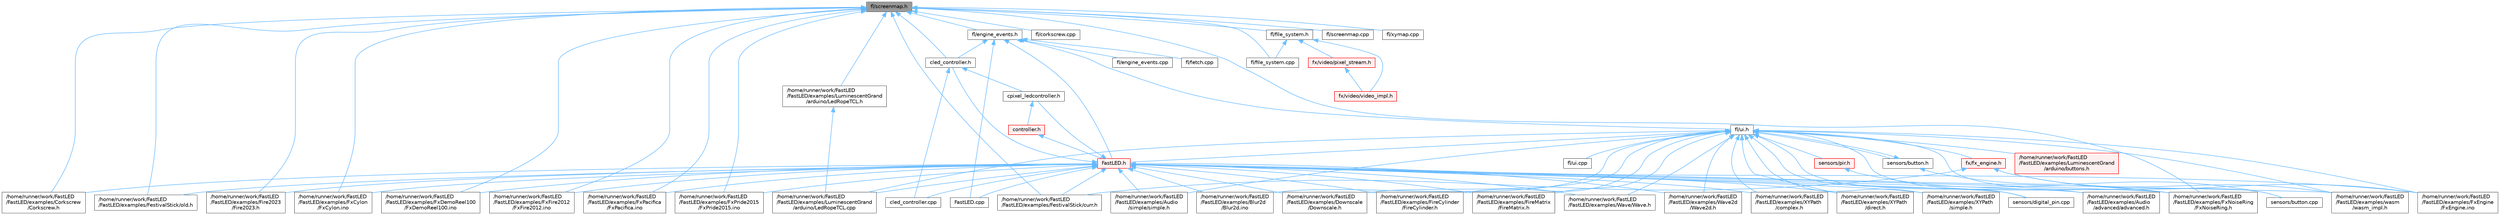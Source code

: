 digraph "fl/screenmap.h"
{
 // INTERACTIVE_SVG=YES
 // LATEX_PDF_SIZE
  bgcolor="transparent";
  edge [fontname=Helvetica,fontsize=10,labelfontname=Helvetica,labelfontsize=10];
  node [fontname=Helvetica,fontsize=10,shape=box,height=0.2,width=0.4];
  Node1 [id="Node000001",label="fl/screenmap.h",height=0.2,width=0.4,color="gray40", fillcolor="grey60", style="filled", fontcolor="black",tooltip=" "];
  Node1 -> Node2 [id="edge1_Node000001_Node000002",dir="back",color="steelblue1",style="solid",tooltip=" "];
  Node2 [id="Node000002",label="/home/runner/work/FastLED\l/FastLED/examples/Corkscrew\l/Corkscrew.h",height=0.2,width=0.4,color="grey40", fillcolor="white", style="filled",URL="$df/d40/examples_2_corkscrew_2corkscrew_8h.html",tooltip=" "];
  Node1 -> Node3 [id="edge2_Node000001_Node000003",dir="back",color="steelblue1",style="solid",tooltip=" "];
  Node3 [id="Node000003",label="/home/runner/work/FastLED\l/FastLED/examples/FestivalStick/curr.h",height=0.2,width=0.4,color="grey40", fillcolor="white", style="filled",URL="$d4/d06/curr_8h.html",tooltip=" "];
  Node1 -> Node4 [id="edge3_Node000001_Node000004",dir="back",color="steelblue1",style="solid",tooltip=" "];
  Node4 [id="Node000004",label="/home/runner/work/FastLED\l/FastLED/examples/FestivalStick/old.h",height=0.2,width=0.4,color="grey40", fillcolor="white", style="filled",URL="$d7/da1/old_8h.html",tooltip=" "];
  Node1 -> Node5 [id="edge4_Node000001_Node000005",dir="back",color="steelblue1",style="solid",tooltip=" "];
  Node5 [id="Node000005",label="/home/runner/work/FastLED\l/FastLED/examples/Fire2023\l/Fire2023.h",height=0.2,width=0.4,color="grey40", fillcolor="white", style="filled",URL="$de/d71/_fire2023_8h.html",tooltip=" "];
  Node1 -> Node6 [id="edge5_Node000001_Node000006",dir="back",color="steelblue1",style="solid",tooltip=" "];
  Node6 [id="Node000006",label="/home/runner/work/FastLED\l/FastLED/examples/FxCylon\l/FxCylon.ino",height=0.2,width=0.4,color="grey40", fillcolor="white", style="filled",URL="$db/d86/_fx_cylon_8ino.html",tooltip="Cylon eye effect with ScreenMap."];
  Node1 -> Node7 [id="edge6_Node000001_Node000007",dir="back",color="steelblue1",style="solid",tooltip=" "];
  Node7 [id="Node000007",label="/home/runner/work/FastLED\l/FastLED/examples/FxDemoReel100\l/FxDemoReel100.ino",height=0.2,width=0.4,color="grey40", fillcolor="white", style="filled",URL="$d1/d8f/_fx_demo_reel100_8ino.html",tooltip="DemoReel100 effects collection with ScreenMap."];
  Node1 -> Node8 [id="edge7_Node000001_Node000008",dir="back",color="steelblue1",style="solid",tooltip=" "];
  Node8 [id="Node000008",label="/home/runner/work/FastLED\l/FastLED/examples/FxFire2012\l/FxFire2012.ino",height=0.2,width=0.4,color="grey40", fillcolor="white", style="filled",URL="$df/d57/_fx_fire2012_8ino.html",tooltip="Fire2012 effect with ScreenMap."];
  Node1 -> Node9 [id="edge8_Node000001_Node000009",dir="back",color="steelblue1",style="solid",tooltip=" "];
  Node9 [id="Node000009",label="/home/runner/work/FastLED\l/FastLED/examples/FxNoiseRing\l/FxNoiseRing.h",height=0.2,width=0.4,color="grey40", fillcolor="white", style="filled",URL="$d5/d77/_fx_noise_ring_8h.html",tooltip=" "];
  Node1 -> Node10 [id="edge9_Node000001_Node000010",dir="back",color="steelblue1",style="solid",tooltip=" "];
  Node10 [id="Node000010",label="/home/runner/work/FastLED\l/FastLED/examples/FxPacifica\l/FxPacifica.ino",height=0.2,width=0.4,color="grey40", fillcolor="white", style="filled",URL="$dc/ded/_fx_pacifica_8ino.html",tooltip="Pacifica ocean effect with ScreenMap."];
  Node1 -> Node11 [id="edge10_Node000001_Node000011",dir="back",color="steelblue1",style="solid",tooltip=" "];
  Node11 [id="Node000011",label="/home/runner/work/FastLED\l/FastLED/examples/FxPride2015\l/FxPride2015.ino",height=0.2,width=0.4,color="grey40", fillcolor="white", style="filled",URL="$d2/db0/_fx_pride2015_8ino.html",tooltip="Pride2015 effect with ScreenMap."];
  Node1 -> Node12 [id="edge11_Node000001_Node000012",dir="back",color="steelblue1",style="solid",tooltip=" "];
  Node12 [id="Node000012",label="/home/runner/work/FastLED\l/FastLED/examples/LuminescentGrand\l/arduino/LedRopeTCL.h",height=0.2,width=0.4,color="grey40", fillcolor="white", style="filled",URL="$d9/d7e/_led_rope_t_c_l_8h.html",tooltip=" "];
  Node12 -> Node13 [id="edge12_Node000012_Node000013",dir="back",color="steelblue1",style="solid",tooltip=" "];
  Node13 [id="Node000013",label="/home/runner/work/FastLED\l/FastLED/examples/LuminescentGrand\l/arduino/LedRopeTCL.cpp",height=0.2,width=0.4,color="grey40", fillcolor="white", style="filled",URL="$d6/dc9/_led_rope_t_c_l_8cpp.html",tooltip=" "];
  Node1 -> Node14 [id="edge13_Node000001_Node000014",dir="back",color="steelblue1",style="solid",tooltip=" "];
  Node14 [id="Node000014",label="cled_controller.h",height=0.2,width=0.4,color="grey40", fillcolor="white", style="filled",URL="$db/d6d/cled__controller_8h.html",tooltip="base definitions used by led controllers for writing out led data"];
  Node14 -> Node15 [id="edge14_Node000014_Node000015",dir="back",color="steelblue1",style="solid",tooltip=" "];
  Node15 [id="Node000015",label="cled_controller.cpp",height=0.2,width=0.4,color="grey40", fillcolor="white", style="filled",URL="$dd/dd8/cled__controller_8cpp.html",tooltip="base definitions used by led controllers for writing out led data"];
  Node14 -> Node16 [id="edge15_Node000014_Node000016",dir="back",color="steelblue1",style="solid",tooltip=" "];
  Node16 [id="Node000016",label="cpixel_ledcontroller.h",height=0.2,width=0.4,color="grey40", fillcolor="white", style="filled",URL="$d9/d57/cpixel__ledcontroller_8h.html",tooltip="defines the templated version of the CLEDController class"];
  Node16 -> Node17 [id="edge16_Node000016_Node000017",dir="back",color="steelblue1",style="solid",tooltip=" "];
  Node17 [id="Node000017",label="controller.h",height=0.2,width=0.4,color="red", fillcolor="#FFF0F0", style="filled",URL="$d2/dd9/controller_8h.html",tooltip="deprecated: base definitions used by led controllers for writing out led data"];
  Node17 -> Node18 [id="edge17_Node000017_Node000018",dir="back",color="steelblue1",style="solid",tooltip=" "];
  Node18 [id="Node000018",label="FastLED.h",height=0.2,width=0.4,color="red", fillcolor="#FFF0F0", style="filled",URL="$db/d97/_fast_l_e_d_8h.html",tooltip="central include file for FastLED, defines the CFastLED class/object"];
  Node18 -> Node27 [id="edge18_Node000018_Node000027",dir="back",color="steelblue1",style="solid",tooltip=" "];
  Node27 [id="Node000027",label="/home/runner/work/FastLED\l/FastLED/examples/Audio\l/advanced/advanced.h",height=0.2,width=0.4,color="grey40", fillcolor="white", style="filled",URL="$da/dc7/advanced_8h.html",tooltip=" "];
  Node18 -> Node28 [id="edge19_Node000018_Node000028",dir="back",color="steelblue1",style="solid",tooltip=" "];
  Node28 [id="Node000028",label="/home/runner/work/FastLED\l/FastLED/examples/Audio\l/simple/simple.h",height=0.2,width=0.4,color="grey40", fillcolor="white", style="filled",URL="$db/d49/_audio_2simple_2simple_8h.html",tooltip=" "];
  Node18 -> Node33 [id="edge20_Node000018_Node000033",dir="back",color="steelblue1",style="solid",tooltip=" "];
  Node33 [id="Node000033",label="/home/runner/work/FastLED\l/FastLED/examples/Blur2d\l/Blur2d.ino",height=0.2,width=0.4,color="grey40", fillcolor="white", style="filled",URL="$df/d42/_blur2d_8ino.html",tooltip="Demonstrates 2D blur effects on LED matrix."];
  Node18 -> Node2 [id="edge21_Node000018_Node000002",dir="back",color="steelblue1",style="solid",tooltip=" "];
  Node18 -> Node45 [id="edge22_Node000018_Node000045",dir="back",color="steelblue1",style="solid",tooltip=" "];
  Node45 [id="Node000045",label="/home/runner/work/FastLED\l/FastLED/examples/Downscale\l/Downscale.h",height=0.2,width=0.4,color="grey40", fillcolor="white", style="filled",URL="$d6/d1a/examples_2_downscale_2downscale_8h.html",tooltip=" "];
  Node18 -> Node3 [id="edge23_Node000018_Node000003",dir="back",color="steelblue1",style="solid",tooltip=" "];
  Node18 -> Node4 [id="edge24_Node000018_Node000004",dir="back",color="steelblue1",style="solid",tooltip=" "];
  Node18 -> Node5 [id="edge25_Node000018_Node000005",dir="back",color="steelblue1",style="solid",tooltip=" "];
  Node18 -> Node54 [id="edge26_Node000018_Node000054",dir="back",color="steelblue1",style="solid",tooltip=" "];
  Node54 [id="Node000054",label="/home/runner/work/FastLED\l/FastLED/examples/FireCylinder\l/FireCylinder.h",height=0.2,width=0.4,color="grey40", fillcolor="white", style="filled",URL="$d8/dd0/_fire_cylinder_8h.html",tooltip=" "];
  Node18 -> Node56 [id="edge27_Node000018_Node000056",dir="back",color="steelblue1",style="solid",tooltip=" "];
  Node56 [id="Node000056",label="/home/runner/work/FastLED\l/FastLED/examples/FireMatrix\l/FireMatrix.h",height=0.2,width=0.4,color="grey40", fillcolor="white", style="filled",URL="$d5/d88/_fire_matrix_8h.html",tooltip=" "];
  Node18 -> Node6 [id="edge28_Node000018_Node000006",dir="back",color="steelblue1",style="solid",tooltip=" "];
  Node18 -> Node7 [id="edge29_Node000018_Node000007",dir="back",color="steelblue1",style="solid",tooltip=" "];
  Node18 -> Node59 [id="edge30_Node000018_Node000059",dir="back",color="steelblue1",style="solid",tooltip=" "];
  Node59 [id="Node000059",label="/home/runner/work/FastLED\l/FastLED/examples/FxEngine\l/FxEngine.ino",height=0.2,width=0.4,color="grey40", fillcolor="white", style="filled",URL="$d6/d35/_fx_engine_8ino.html",tooltip="Demonstrates FxEngine for switching between effects."];
  Node18 -> Node8 [id="edge31_Node000018_Node000008",dir="back",color="steelblue1",style="solid",tooltip=" "];
  Node18 -> Node9 [id="edge32_Node000018_Node000009",dir="back",color="steelblue1",style="solid",tooltip=" "];
  Node18 -> Node10 [id="edge33_Node000018_Node000010",dir="back",color="steelblue1",style="solid",tooltip=" "];
  Node18 -> Node11 [id="edge34_Node000018_Node000011",dir="back",color="steelblue1",style="solid",tooltip=" "];
  Node18 -> Node13 [id="edge35_Node000018_Node000013",dir="back",color="steelblue1",style="solid",tooltip=" "];
  Node18 -> Node98 [id="edge36_Node000018_Node000098",dir="back",color="steelblue1",style="solid",tooltip=" "];
  Node98 [id="Node000098",label="/home/runner/work/FastLED\l/FastLED/examples/Wave/Wave.h",height=0.2,width=0.4,color="grey40", fillcolor="white", style="filled",URL="$d8/d78/examples_2_wave_2wave_8h.html",tooltip=" "];
  Node18 -> Node99 [id="edge37_Node000018_Node000099",dir="back",color="steelblue1",style="solid",tooltip=" "];
  Node99 [id="Node000099",label="/home/runner/work/FastLED\l/FastLED/examples/Wave2d\l/Wave2d.h",height=0.2,width=0.4,color="grey40", fillcolor="white", style="filled",URL="$d5/d94/_wave2d_8h.html",tooltip=" "];
  Node18 -> Node101 [id="edge38_Node000018_Node000101",dir="back",color="steelblue1",style="solid",tooltip=" "];
  Node101 [id="Node000101",label="/home/runner/work/FastLED\l/FastLED/examples/XYPath\l/complex.h",height=0.2,width=0.4,color="grey40", fillcolor="white", style="filled",URL="$d7/d3b/complex_8h.html",tooltip=" "];
  Node18 -> Node102 [id="edge39_Node000018_Node000102",dir="back",color="steelblue1",style="solid",tooltip=" "];
  Node102 [id="Node000102",label="/home/runner/work/FastLED\l/FastLED/examples/XYPath\l/direct.h",height=0.2,width=0.4,color="grey40", fillcolor="white", style="filled",URL="$d6/daf/direct_8h.html",tooltip=" "];
  Node18 -> Node103 [id="edge40_Node000018_Node000103",dir="back",color="steelblue1",style="solid",tooltip=" "];
  Node103 [id="Node000103",label="/home/runner/work/FastLED\l/FastLED/examples/XYPath\l/simple.h",height=0.2,width=0.4,color="grey40", fillcolor="white", style="filled",URL="$d3/d52/_x_y_path_2simple_8h.html",tooltip=" "];
  Node18 -> Node105 [id="edge41_Node000018_Node000105",dir="back",color="steelblue1",style="solid",tooltip=" "];
  Node105 [id="Node000105",label="/home/runner/work/FastLED\l/FastLED/examples/wasm\l/wasm_impl.h",height=0.2,width=0.4,color="grey40", fillcolor="white", style="filled",URL="$da/d40/wasm__impl_8h.html",tooltip=" "];
  Node18 -> Node106 [id="edge42_Node000018_Node000106",dir="back",color="steelblue1",style="solid",tooltip=" "];
  Node106 [id="Node000106",label="FastLED.cpp",height=0.2,width=0.4,color="grey40", fillcolor="white", style="filled",URL="$d6/dda/_fast_l_e_d_8cpp.html",tooltip="Central source file for FastLED, implements the CFastLED class/object."];
  Node18 -> Node15 [id="edge43_Node000018_Node000015",dir="back",color="steelblue1",style="solid",tooltip=" "];
  Node18 -> Node14 [id="edge44_Node000018_Node000014",dir="back",color="steelblue1",style="solid",tooltip=" "];
  Node18 -> Node16 [id="edge45_Node000018_Node000016",dir="back",color="steelblue1",style="solid",tooltip=" "];
  Node18 -> Node116 [id="edge46_Node000018_Node000116",dir="back",color="steelblue1",style="solid",tooltip=" "];
  Node116 [id="Node000116",label="sensors/digital_pin.cpp",height=0.2,width=0.4,color="grey40", fillcolor="white", style="filled",URL="$de/d2b/digital__pin_8cpp.html",tooltip=" "];
  Node1 -> Node160 [id="edge47_Node000001_Node000160",dir="back",color="steelblue1",style="solid",tooltip=" "];
  Node160 [id="Node000160",label="fl/corkscrew.cpp",height=0.2,width=0.4,color="grey40", fillcolor="white", style="filled",URL="$d3/d9b/corkscrew_8cpp.html",tooltip=" "];
  Node1 -> Node161 [id="edge48_Node000001_Node000161",dir="back",color="steelblue1",style="solid",tooltip=" "];
  Node161 [id="Node000161",label="fl/engine_events.h",height=0.2,width=0.4,color="grey40", fillcolor="white", style="filled",URL="$db/dc0/engine__events_8h.html",tooltip=" "];
  Node161 -> Node106 [id="edge49_Node000161_Node000106",dir="back",color="steelblue1",style="solid",tooltip=" "];
  Node161 -> Node18 [id="edge50_Node000161_Node000018",dir="back",color="steelblue1",style="solid",tooltip=" "];
  Node161 -> Node14 [id="edge51_Node000161_Node000014",dir="back",color="steelblue1",style="solid",tooltip=" "];
  Node161 -> Node162 [id="edge52_Node000161_Node000162",dir="back",color="steelblue1",style="solid",tooltip=" "];
  Node162 [id="Node000162",label="fl/engine_events.cpp",height=0.2,width=0.4,color="grey40", fillcolor="white", style="filled",URL="$d5/d7d/engine__events_8cpp.html",tooltip=" "];
  Node161 -> Node163 [id="edge53_Node000161_Node000163",dir="back",color="steelblue1",style="solid",tooltip=" "];
  Node163 [id="Node000163",label="fl/fetch.cpp",height=0.2,width=0.4,color="grey40", fillcolor="white", style="filled",URL="$d9/ddd/fetch_8cpp.html",tooltip=" "];
  Node161 -> Node164 [id="edge54_Node000161_Node000164",dir="back",color="steelblue1",style="solid",tooltip=" "];
  Node164 [id="Node000164",label="fl/ui.h",height=0.2,width=0.4,color="grey40", fillcolor="white", style="filled",URL="$d9/d3b/ui_8h.html",tooltip=" "];
  Node164 -> Node27 [id="edge55_Node000164_Node000027",dir="back",color="steelblue1",style="solid",tooltip=" "];
  Node164 -> Node28 [id="edge56_Node000164_Node000028",dir="back",color="steelblue1",style="solid",tooltip=" "];
  Node164 -> Node33 [id="edge57_Node000164_Node000033",dir="back",color="steelblue1",style="solid",tooltip=" "];
  Node164 -> Node45 [id="edge58_Node000164_Node000045",dir="back",color="steelblue1",style="solid",tooltip=" "];
  Node164 -> Node54 [id="edge59_Node000164_Node000054",dir="back",color="steelblue1",style="solid",tooltip=" "];
  Node164 -> Node56 [id="edge60_Node000164_Node000056",dir="back",color="steelblue1",style="solid",tooltip=" "];
  Node164 -> Node59 [id="edge61_Node000164_Node000059",dir="back",color="steelblue1",style="solid",tooltip=" "];
  Node164 -> Node9 [id="edge62_Node000164_Node000009",dir="back",color="steelblue1",style="solid",tooltip=" "];
  Node164 -> Node13 [id="edge63_Node000164_Node000013",dir="back",color="steelblue1",style="solid",tooltip=" "];
  Node164 -> Node165 [id="edge64_Node000164_Node000165",dir="back",color="steelblue1",style="solid",tooltip=" "];
  Node165 [id="Node000165",label="/home/runner/work/FastLED\l/FastLED/examples/LuminescentGrand\l/arduino/buttons.h",height=0.2,width=0.4,color="red", fillcolor="#FFF0F0", style="filled",URL="$de/d05/buttons_8h.html",tooltip=" "];
  Node164 -> Node98 [id="edge65_Node000164_Node000098",dir="back",color="steelblue1",style="solid",tooltip=" "];
  Node164 -> Node99 [id="edge66_Node000164_Node000099",dir="back",color="steelblue1",style="solid",tooltip=" "];
  Node164 -> Node101 [id="edge67_Node000164_Node000101",dir="back",color="steelblue1",style="solid",tooltip=" "];
  Node164 -> Node102 [id="edge68_Node000164_Node000102",dir="back",color="steelblue1",style="solid",tooltip=" "];
  Node164 -> Node103 [id="edge69_Node000164_Node000103",dir="back",color="steelblue1",style="solid",tooltip=" "];
  Node164 -> Node105 [id="edge70_Node000164_Node000105",dir="back",color="steelblue1",style="solid",tooltip=" "];
  Node164 -> Node18 [id="edge71_Node000164_Node000018",dir="back",color="steelblue1",style="solid",tooltip=" "];
  Node164 -> Node167 [id="edge72_Node000164_Node000167",dir="back",color="steelblue1",style="solid",tooltip=" "];
  Node167 [id="Node000167",label="fl/ui.cpp",height=0.2,width=0.4,color="grey40", fillcolor="white", style="filled",URL="$d4/d38/ui_8cpp.html",tooltip=" "];
  Node164 -> Node168 [id="edge73_Node000164_Node000168",dir="back",color="steelblue1",style="solid",tooltip=" "];
  Node168 [id="Node000168",label="fx/fx_engine.h",height=0.2,width=0.4,color="red", fillcolor="#FFF0F0", style="filled",URL="$d9/d3c/fx__engine_8h.html",tooltip=" "];
  Node168 -> Node3 [id="edge74_Node000168_Node000003",dir="back",color="steelblue1",style="solid",tooltip=" "];
  Node168 -> Node59 [id="edge75_Node000168_Node000059",dir="back",color="steelblue1",style="solid",tooltip=" "];
  Node168 -> Node105 [id="edge76_Node000168_Node000105",dir="back",color="steelblue1",style="solid",tooltip=" "];
  Node164 -> Node170 [id="edge77_Node000164_Node000170",dir="back",color="steelblue1",style="solid",tooltip=" "];
  Node170 [id="Node000170",label="sensors/button.cpp",height=0.2,width=0.4,color="grey40", fillcolor="white", style="filled",URL="$d6/df7/button_8cpp.html",tooltip=" "];
  Node164 -> Node171 [id="edge78_Node000164_Node000171",dir="back",color="steelblue1",style="solid",tooltip=" "];
  Node171 [id="Node000171",label="sensors/button.h",height=0.2,width=0.4,color="grey40", fillcolor="white", style="filled",URL="$d7/d0e/button_8h.html",tooltip=" "];
  Node171 -> Node164 [id="edge79_Node000171_Node000164",dir="back",color="steelblue1",style="solid",tooltip=" "];
  Node171 -> Node170 [id="edge80_Node000171_Node000170",dir="back",color="steelblue1",style="solid",tooltip=" "];
  Node164 -> Node116 [id="edge81_Node000164_Node000116",dir="back",color="steelblue1",style="solid",tooltip=" "];
  Node164 -> Node172 [id="edge82_Node000164_Node000172",dir="back",color="steelblue1",style="solid",tooltip=" "];
  Node172 [id="Node000172",label="sensors/pir.h",height=0.2,width=0.4,color="red", fillcolor="#FFF0F0", style="filled",URL="$d9/dd3/pir_8h.html",tooltip=" "];
  Node172 -> Node9 [id="edge83_Node000172_Node000009",dir="back",color="steelblue1",style="solid",tooltip=" "];
  Node1 -> Node173 [id="edge84_Node000001_Node000173",dir="back",color="steelblue1",style="solid",tooltip=" "];
  Node173 [id="Node000173",label="fl/file_system.cpp",height=0.2,width=0.4,color="grey40", fillcolor="white", style="filled",URL="$d4/d37/file__system_8cpp.html",tooltip=" "];
  Node1 -> Node174 [id="edge85_Node000001_Node000174",dir="back",color="steelblue1",style="solid",tooltip=" "];
  Node174 [id="Node000174",label="fl/file_system.h",height=0.2,width=0.4,color="grey40", fillcolor="white", style="filled",URL="$d6/d8d/file__system_8h.html",tooltip=" "];
  Node174 -> Node173 [id="edge86_Node000174_Node000173",dir="back",color="steelblue1",style="solid",tooltip=" "];
  Node174 -> Node175 [id="edge87_Node000174_Node000175",dir="back",color="steelblue1",style="solid",tooltip=" "];
  Node175 [id="Node000175",label="fx/video/pixel_stream.h",height=0.2,width=0.4,color="red", fillcolor="#FFF0F0", style="filled",URL="$d3/dfa/pixel__stream_8h.html",tooltip=" "];
  Node175 -> Node179 [id="edge88_Node000175_Node000179",dir="back",color="steelblue1",style="solid",tooltip=" "];
  Node179 [id="Node000179",label="fx/video/video_impl.h",height=0.2,width=0.4,color="red", fillcolor="#FFF0F0", style="filled",URL="$d5/d82/video__impl_8h.html",tooltip=" "];
  Node174 -> Node179 [id="edge89_Node000174_Node000179",dir="back",color="steelblue1",style="solid",tooltip=" "];
  Node1 -> Node182 [id="edge90_Node000001_Node000182",dir="back",color="steelblue1",style="solid",tooltip=" "];
  Node182 [id="Node000182",label="fl/screenmap.cpp",height=0.2,width=0.4,color="grey40", fillcolor="white", style="filled",URL="$d9/d6f/screenmap_8cpp.html",tooltip=" "];
  Node1 -> Node183 [id="edge91_Node000001_Node000183",dir="back",color="steelblue1",style="solid",tooltip=" "];
  Node183 [id="Node000183",label="fl/xymap.cpp",height=0.2,width=0.4,color="grey40", fillcolor="white", style="filled",URL="$d7/d09/xymap_8cpp.html",tooltip=" "];
}
